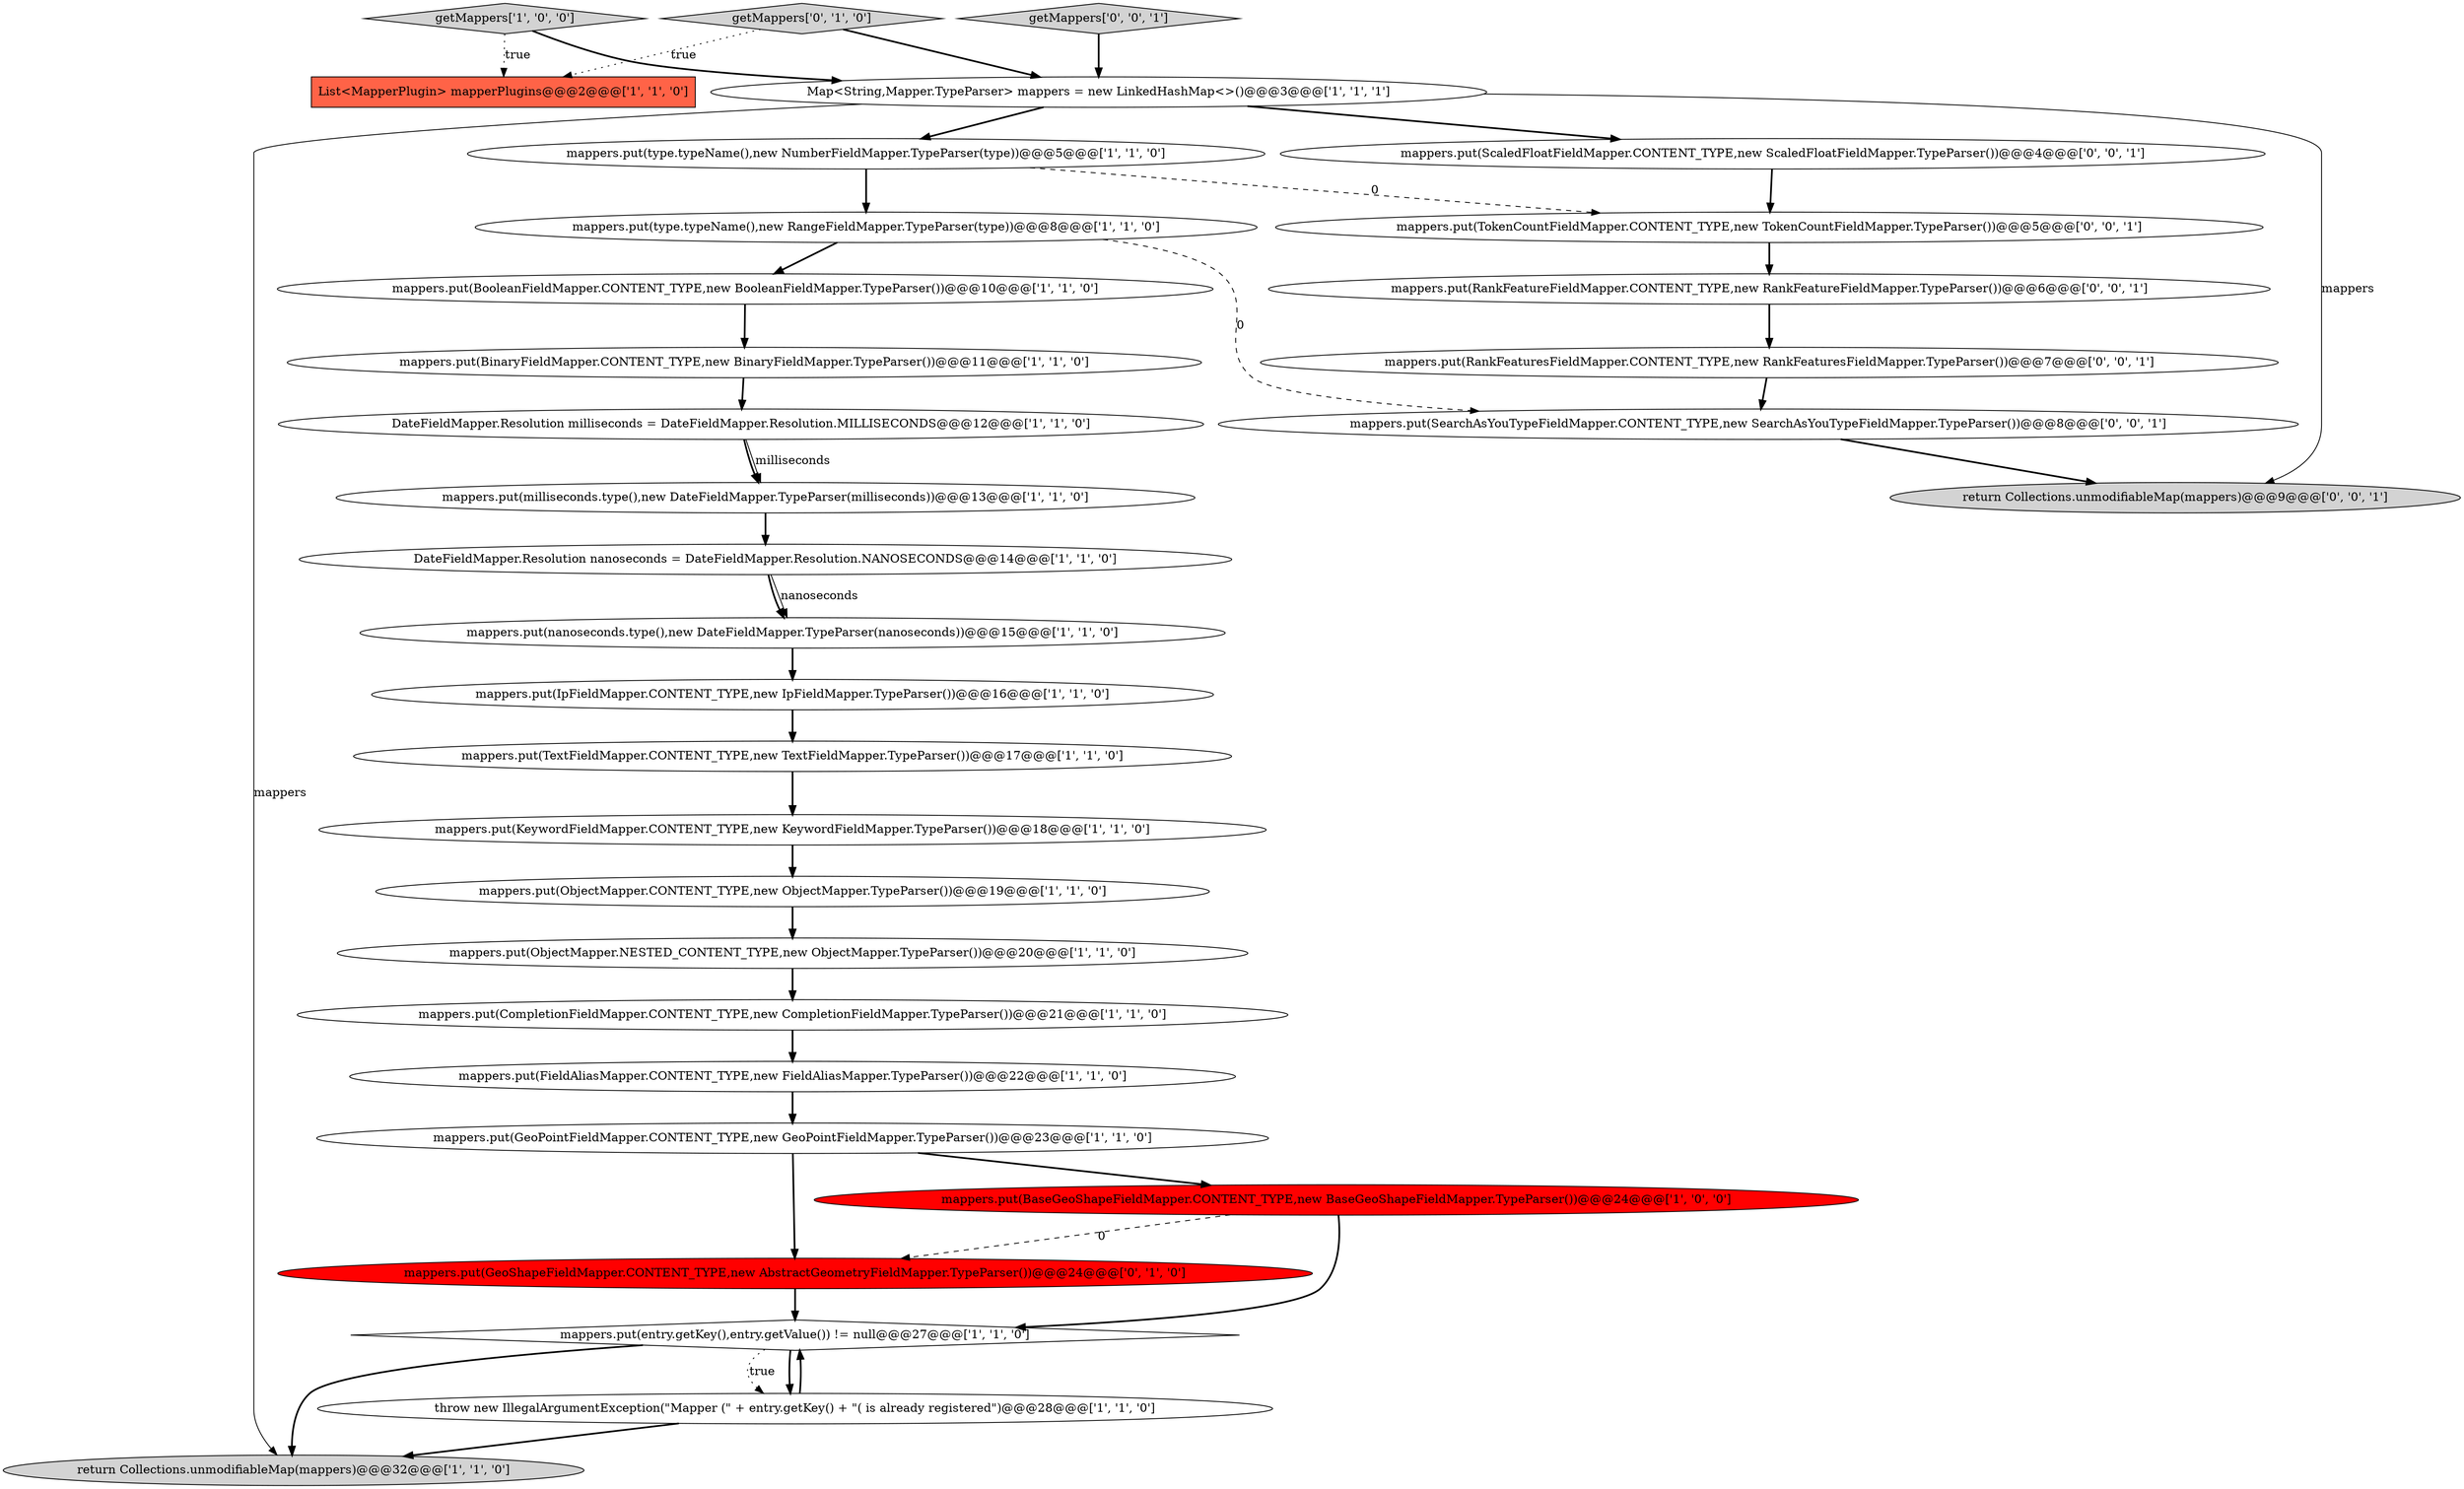 digraph {
9 [style = filled, label = "mappers.put(TextFieldMapper.CONTENT_TYPE,new TextFieldMapper.TypeParser())@@@17@@@['1', '1', '0']", fillcolor = white, shape = ellipse image = "AAA0AAABBB1BBB"];
20 [style = filled, label = "mappers.put(type.typeName(),new NumberFieldMapper.TypeParser(type))@@@5@@@['1', '1', '0']", fillcolor = white, shape = ellipse image = "AAA0AAABBB1BBB"];
2 [style = filled, label = "mappers.put(BooleanFieldMapper.CONTENT_TYPE,new BooleanFieldMapper.TypeParser())@@@10@@@['1', '1', '0']", fillcolor = white, shape = ellipse image = "AAA0AAABBB1BBB"];
21 [style = filled, label = "mappers.put(IpFieldMapper.CONTENT_TYPE,new IpFieldMapper.TypeParser())@@@16@@@['1', '1', '0']", fillcolor = white, shape = ellipse image = "AAA0AAABBB1BBB"];
0 [style = filled, label = "mappers.put(KeywordFieldMapper.CONTENT_TYPE,new KeywordFieldMapper.TypeParser())@@@18@@@['1', '1', '0']", fillcolor = white, shape = ellipse image = "AAA0AAABBB1BBB"];
29 [style = filled, label = "mappers.put(SearchAsYouTypeFieldMapper.CONTENT_TYPE,new SearchAsYouTypeFieldMapper.TypeParser())@@@8@@@['0', '0', '1']", fillcolor = white, shape = ellipse image = "AAA0AAABBB3BBB"];
8 [style = filled, label = "Map<String,Mapper.TypeParser> mappers = new LinkedHashMap<>()@@@3@@@['1', '1', '1']", fillcolor = white, shape = ellipse image = "AAA0AAABBB1BBB"];
23 [style = filled, label = "mappers.put(GeoShapeFieldMapper.CONTENT_TYPE,new AbstractGeometryFieldMapper.TypeParser())@@@24@@@['0', '1', '0']", fillcolor = red, shape = ellipse image = "AAA1AAABBB2BBB"];
10 [style = filled, label = "mappers.put(BinaryFieldMapper.CONTENT_TYPE,new BinaryFieldMapper.TypeParser())@@@11@@@['1', '1', '0']", fillcolor = white, shape = ellipse image = "AAA0AAABBB1BBB"];
15 [style = filled, label = "mappers.put(nanoseconds.type(),new DateFieldMapper.TypeParser(nanoseconds))@@@15@@@['1', '1', '0']", fillcolor = white, shape = ellipse image = "AAA0AAABBB1BBB"];
16 [style = filled, label = "getMappers['1', '0', '0']", fillcolor = lightgray, shape = diamond image = "AAA0AAABBB1BBB"];
30 [style = filled, label = "mappers.put(ScaledFloatFieldMapper.CONTENT_TYPE,new ScaledFloatFieldMapper.TypeParser())@@@4@@@['0', '0', '1']", fillcolor = white, shape = ellipse image = "AAA0AAABBB3BBB"];
14 [style = filled, label = "throw new IllegalArgumentException(\"Mapper (\" + entry.getKey() + \"( is already registered\")@@@28@@@['1', '1', '0']", fillcolor = white, shape = ellipse image = "AAA0AAABBB1BBB"];
26 [style = filled, label = "mappers.put(RankFeaturesFieldMapper.CONTENT_TYPE,new RankFeaturesFieldMapper.TypeParser())@@@7@@@['0', '0', '1']", fillcolor = white, shape = ellipse image = "AAA0AAABBB3BBB"];
11 [style = filled, label = "mappers.put(type.typeName(),new RangeFieldMapper.TypeParser(type))@@@8@@@['1', '1', '0']", fillcolor = white, shape = ellipse image = "AAA0AAABBB1BBB"];
22 [style = filled, label = "List<MapperPlugin> mapperPlugins@@@2@@@['1', '1', '0']", fillcolor = tomato, shape = box image = "AAA0AAABBB1BBB"];
4 [style = filled, label = "mappers.put(ObjectMapper.NESTED_CONTENT_TYPE,new ObjectMapper.TypeParser())@@@20@@@['1', '1', '0']", fillcolor = white, shape = ellipse image = "AAA0AAABBB1BBB"];
19 [style = filled, label = "return Collections.unmodifiableMap(mappers)@@@32@@@['1', '1', '0']", fillcolor = lightgray, shape = ellipse image = "AAA0AAABBB1BBB"];
7 [style = filled, label = "DateFieldMapper.Resolution nanoseconds = DateFieldMapper.Resolution.NANOSECONDS@@@14@@@['1', '1', '0']", fillcolor = white, shape = ellipse image = "AAA0AAABBB1BBB"];
18 [style = filled, label = "mappers.put(CompletionFieldMapper.CONTENT_TYPE,new CompletionFieldMapper.TypeParser())@@@21@@@['1', '1', '0']", fillcolor = white, shape = ellipse image = "AAA0AAABBB1BBB"];
17 [style = filled, label = "mappers.put(entry.getKey(),entry.getValue()) != null@@@27@@@['1', '1', '0']", fillcolor = white, shape = diamond image = "AAA0AAABBB1BBB"];
25 [style = filled, label = "mappers.put(RankFeatureFieldMapper.CONTENT_TYPE,new RankFeatureFieldMapper.TypeParser())@@@6@@@['0', '0', '1']", fillcolor = white, shape = ellipse image = "AAA0AAABBB3BBB"];
27 [style = filled, label = "return Collections.unmodifiableMap(mappers)@@@9@@@['0', '0', '1']", fillcolor = lightgray, shape = ellipse image = "AAA0AAABBB3BBB"];
31 [style = filled, label = "mappers.put(TokenCountFieldMapper.CONTENT_TYPE,new TokenCountFieldMapper.TypeParser())@@@5@@@['0', '0', '1']", fillcolor = white, shape = ellipse image = "AAA0AAABBB3BBB"];
5 [style = filled, label = "DateFieldMapper.Resolution milliseconds = DateFieldMapper.Resolution.MILLISECONDS@@@12@@@['1', '1', '0']", fillcolor = white, shape = ellipse image = "AAA0AAABBB1BBB"];
1 [style = filled, label = "mappers.put(BaseGeoShapeFieldMapper.CONTENT_TYPE,new BaseGeoShapeFieldMapper.TypeParser())@@@24@@@['1', '0', '0']", fillcolor = red, shape = ellipse image = "AAA1AAABBB1BBB"];
3 [style = filled, label = "mappers.put(ObjectMapper.CONTENT_TYPE,new ObjectMapper.TypeParser())@@@19@@@['1', '1', '0']", fillcolor = white, shape = ellipse image = "AAA0AAABBB1BBB"];
24 [style = filled, label = "getMappers['0', '1', '0']", fillcolor = lightgray, shape = diamond image = "AAA0AAABBB2BBB"];
12 [style = filled, label = "mappers.put(GeoPointFieldMapper.CONTENT_TYPE,new GeoPointFieldMapper.TypeParser())@@@23@@@['1', '1', '0']", fillcolor = white, shape = ellipse image = "AAA0AAABBB1BBB"];
28 [style = filled, label = "getMappers['0', '0', '1']", fillcolor = lightgray, shape = diamond image = "AAA0AAABBB3BBB"];
13 [style = filled, label = "mappers.put(milliseconds.type(),new DateFieldMapper.TypeParser(milliseconds))@@@13@@@['1', '1', '0']", fillcolor = white, shape = ellipse image = "AAA0AAABBB1BBB"];
6 [style = filled, label = "mappers.put(FieldAliasMapper.CONTENT_TYPE,new FieldAliasMapper.TypeParser())@@@22@@@['1', '1', '0']", fillcolor = white, shape = ellipse image = "AAA0AAABBB1BBB"];
0->3 [style = bold, label=""];
8->30 [style = bold, label=""];
31->25 [style = bold, label=""];
7->15 [style = solid, label="nanoseconds"];
9->0 [style = bold, label=""];
16->8 [style = bold, label=""];
15->21 [style = bold, label=""];
26->29 [style = bold, label=""];
20->31 [style = dashed, label="0"];
17->14 [style = dotted, label="true"];
11->29 [style = dashed, label="0"];
14->17 [style = bold, label=""];
14->19 [style = bold, label=""];
4->18 [style = bold, label=""];
16->22 [style = dotted, label="true"];
8->27 [style = solid, label="mappers"];
2->10 [style = bold, label=""];
12->1 [style = bold, label=""];
5->13 [style = solid, label="milliseconds"];
3->4 [style = bold, label=""];
17->19 [style = bold, label=""];
11->2 [style = bold, label=""];
1->17 [style = bold, label=""];
8->19 [style = solid, label="mappers"];
29->27 [style = bold, label=""];
21->9 [style = bold, label=""];
8->20 [style = bold, label=""];
10->5 [style = bold, label=""];
18->6 [style = bold, label=""];
17->14 [style = bold, label=""];
30->31 [style = bold, label=""];
13->7 [style = bold, label=""];
24->22 [style = dotted, label="true"];
5->13 [style = bold, label=""];
28->8 [style = bold, label=""];
25->26 [style = bold, label=""];
7->15 [style = bold, label=""];
23->17 [style = bold, label=""];
12->23 [style = bold, label=""];
24->8 [style = bold, label=""];
1->23 [style = dashed, label="0"];
20->11 [style = bold, label=""];
6->12 [style = bold, label=""];
}
